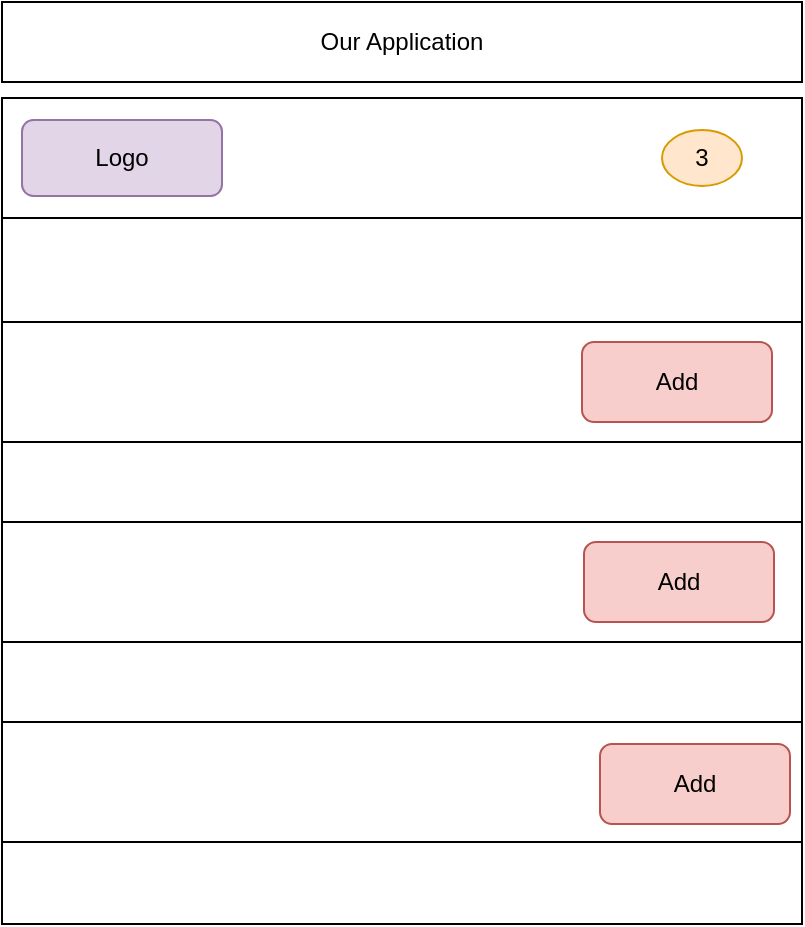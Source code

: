 <mxfile version="24.0.1" type="github">
  <diagram name="Page-1" id="4GQaYxwLXLBL1G1ahxAC">
    <mxGraphModel dx="810" dy="1547" grid="1" gridSize="10" guides="1" tooltips="1" connect="1" arrows="1" fold="1" page="1" pageScale="1" pageWidth="850" pageHeight="1100" math="0" shadow="0">
      <root>
        <mxCell id="0" />
        <mxCell id="1" parent="0" />
        <mxCell id="USSTf6IhNfq5ffD1cWFj-1" value="" style="whiteSpace=wrap;html=1;aspect=fixed;" vertex="1" parent="1">
          <mxGeometry x="40" y="51" width="400" height="400" as="geometry" />
        </mxCell>
        <mxCell id="USSTf6IhNfq5ffD1cWFj-4" value="" style="rounded=0;whiteSpace=wrap;html=1;" vertex="1" parent="1">
          <mxGeometry x="40" y="150" width="400" height="60" as="geometry" />
        </mxCell>
        <mxCell id="USSTf6IhNfq5ffD1cWFj-5" value="" style="rounded=0;whiteSpace=wrap;html=1;" vertex="1" parent="1">
          <mxGeometry x="40" y="250" width="400" height="60" as="geometry" />
        </mxCell>
        <mxCell id="USSTf6IhNfq5ffD1cWFj-6" value="" style="rounded=0;whiteSpace=wrap;html=1;" vertex="1" parent="1">
          <mxGeometry x="40" y="350" width="400" height="60" as="geometry" />
        </mxCell>
        <mxCell id="USSTf6IhNfq5ffD1cWFj-7" value="Add" style="rounded=1;whiteSpace=wrap;html=1;fillColor=#f8cecc;strokeColor=#b85450;" vertex="1" parent="1">
          <mxGeometry x="330" y="160" width="95" height="40" as="geometry" />
        </mxCell>
        <mxCell id="USSTf6IhNfq5ffD1cWFj-8" value="Add" style="rounded=1;whiteSpace=wrap;html=1;fillColor=#f8cecc;strokeColor=#b85450;" vertex="1" parent="1">
          <mxGeometry x="331" y="260" width="95" height="40" as="geometry" />
        </mxCell>
        <mxCell id="USSTf6IhNfq5ffD1cWFj-9" value="Add" style="rounded=1;whiteSpace=wrap;html=1;fillColor=#f8cecc;strokeColor=#b85450;" vertex="1" parent="1">
          <mxGeometry x="339" y="361" width="95" height="40" as="geometry" />
        </mxCell>
        <mxCell id="USSTf6IhNfq5ffD1cWFj-10" value="" style="rounded=0;whiteSpace=wrap;html=1;align=left;" vertex="1" parent="1">
          <mxGeometry x="40" y="38" width="400" height="60" as="geometry" />
        </mxCell>
        <mxCell id="USSTf6IhNfq5ffD1cWFj-11" value="3" style="ellipse;whiteSpace=wrap;html=1;fillColor=#ffe6cc;strokeColor=#d79b00;" vertex="1" parent="1">
          <mxGeometry x="370" y="54" width="40" height="28" as="geometry" />
        </mxCell>
        <mxCell id="USSTf6IhNfq5ffD1cWFj-14" value="Logo" style="rounded=1;whiteSpace=wrap;html=1;fillColor=#e1d5e7;strokeColor=#9673a6;" vertex="1" parent="1">
          <mxGeometry x="50" y="49" width="100" height="38" as="geometry" />
        </mxCell>
        <mxCell id="USSTf6IhNfq5ffD1cWFj-15" value="Our Application" style="whiteSpace=wrap;html=1;" vertex="1" parent="1">
          <mxGeometry x="40" y="-10" width="400" height="40" as="geometry" />
        </mxCell>
      </root>
    </mxGraphModel>
  </diagram>
</mxfile>
